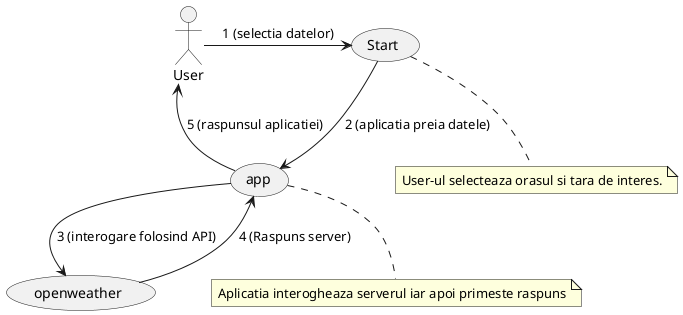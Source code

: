 @startuml
'https://plantuml.com/use-case-diagram



User -> (Start) :1 (selectia datelor)


(Start)-> (app) :2 (aplicatia preia datele)

(app) -> (openweather):3 (interogare folosind API)

(openweather) --> (app) :4 (Raspuns server)

(app) --> User :5 (raspunsul aplicatiei)






note "User-ul selecteaza orasul si tara de interes." as N2
(Start) .. N2
note "Aplicatia interogheaza serverul iar apoi primeste raspuns" as N1
(app) .. N1

@enduml